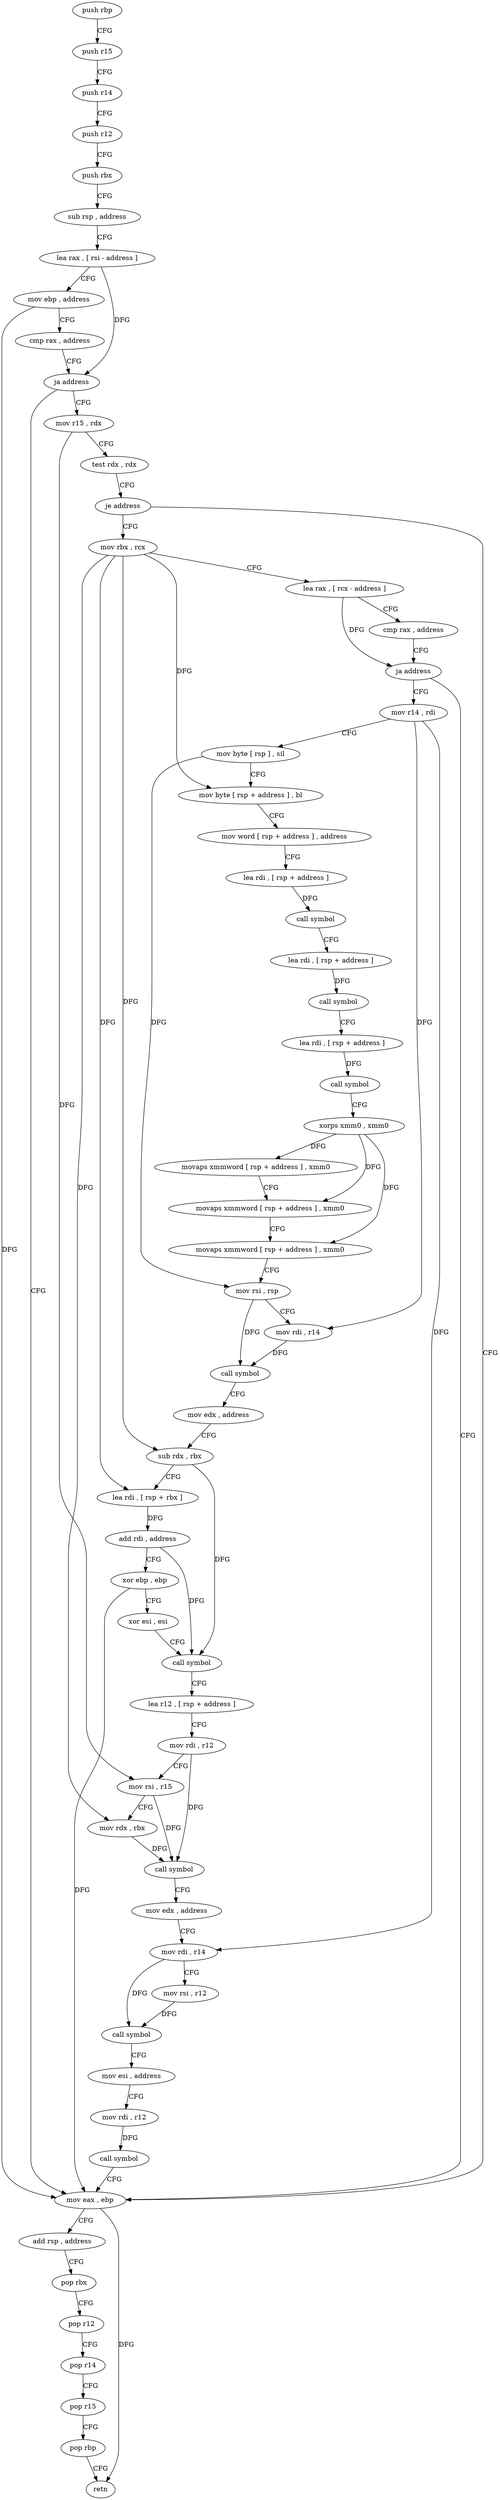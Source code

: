 digraph "func" {
"4207984" [label = "push rbp" ]
"4207985" [label = "push r15" ]
"4207987" [label = "push r14" ]
"4207989" [label = "push r12" ]
"4207991" [label = "push rbx" ]
"4207992" [label = "sub rsp , address" ]
"4207999" [label = "lea rax , [ rsi - address ]" ]
"4208003" [label = "mov ebp , address" ]
"4208008" [label = "cmp rax , address" ]
"4208012" [label = "ja address" ]
"4208197" [label = "mov eax , ebp" ]
"4208018" [label = "mov r15 , rdx" ]
"4208199" [label = "add rsp , address" ]
"4208206" [label = "pop rbx" ]
"4208207" [label = "pop r12" ]
"4208209" [label = "pop r14" ]
"4208211" [label = "pop r15" ]
"4208213" [label = "pop rbp" ]
"4208214" [label = "retn" ]
"4208021" [label = "test rdx , rdx" ]
"4208024" [label = "je address" ]
"4208030" [label = "mov rbx , rcx" ]
"4208033" [label = "lea rax , [ rcx - address ]" ]
"4208037" [label = "cmp rax , address" ]
"4208041" [label = "ja address" ]
"4208047" [label = "mov r14 , rdi" ]
"4208050" [label = "mov byte [ rsp ] , sil" ]
"4208054" [label = "mov byte [ rsp + address ] , bl" ]
"4208058" [label = "mov word [ rsp + address ] , address" ]
"4208065" [label = "lea rdi , [ rsp + address ]" ]
"4208070" [label = "call symbol" ]
"4208075" [label = "lea rdi , [ rsp + address ]" ]
"4208080" [label = "call symbol" ]
"4208085" [label = "lea rdi , [ rsp + address ]" ]
"4208090" [label = "call symbol" ]
"4208095" [label = "xorps xmm0 , xmm0" ]
"4208098" [label = "movaps xmmword [ rsp + address ] , xmm0" ]
"4208103" [label = "movaps xmmword [ rsp + address ] , xmm0" ]
"4208108" [label = "movaps xmmword [ rsp + address ] , xmm0" ]
"4208113" [label = "mov rsi , rsp" ]
"4208116" [label = "mov rdi , r14" ]
"4208119" [label = "call symbol" ]
"4208124" [label = "mov edx , address" ]
"4208129" [label = "sub rdx , rbx" ]
"4208132" [label = "lea rdi , [ rsp + rbx ]" ]
"4208136" [label = "add rdi , address" ]
"4208140" [label = "xor ebp , ebp" ]
"4208142" [label = "xor esi , esi" ]
"4208144" [label = "call symbol" ]
"4208149" [label = "lea r12 , [ rsp + address ]" ]
"4208154" [label = "mov rdi , r12" ]
"4208157" [label = "mov rsi , r15" ]
"4208160" [label = "mov rdx , rbx" ]
"4208163" [label = "call symbol" ]
"4208168" [label = "mov edx , address" ]
"4208173" [label = "mov rdi , r14" ]
"4208176" [label = "mov rsi , r12" ]
"4208179" [label = "call symbol" ]
"4208184" [label = "mov esi , address" ]
"4208189" [label = "mov rdi , r12" ]
"4208192" [label = "call symbol" ]
"4207984" -> "4207985" [ label = "CFG" ]
"4207985" -> "4207987" [ label = "CFG" ]
"4207987" -> "4207989" [ label = "CFG" ]
"4207989" -> "4207991" [ label = "CFG" ]
"4207991" -> "4207992" [ label = "CFG" ]
"4207992" -> "4207999" [ label = "CFG" ]
"4207999" -> "4208003" [ label = "CFG" ]
"4207999" -> "4208012" [ label = "DFG" ]
"4208003" -> "4208008" [ label = "CFG" ]
"4208003" -> "4208197" [ label = "DFG" ]
"4208008" -> "4208012" [ label = "CFG" ]
"4208012" -> "4208197" [ label = "CFG" ]
"4208012" -> "4208018" [ label = "CFG" ]
"4208197" -> "4208199" [ label = "CFG" ]
"4208197" -> "4208214" [ label = "DFG" ]
"4208018" -> "4208021" [ label = "CFG" ]
"4208018" -> "4208157" [ label = "DFG" ]
"4208199" -> "4208206" [ label = "CFG" ]
"4208206" -> "4208207" [ label = "CFG" ]
"4208207" -> "4208209" [ label = "CFG" ]
"4208209" -> "4208211" [ label = "CFG" ]
"4208211" -> "4208213" [ label = "CFG" ]
"4208213" -> "4208214" [ label = "CFG" ]
"4208021" -> "4208024" [ label = "CFG" ]
"4208024" -> "4208197" [ label = "CFG" ]
"4208024" -> "4208030" [ label = "CFG" ]
"4208030" -> "4208033" [ label = "CFG" ]
"4208030" -> "4208054" [ label = "DFG" ]
"4208030" -> "4208129" [ label = "DFG" ]
"4208030" -> "4208132" [ label = "DFG" ]
"4208030" -> "4208160" [ label = "DFG" ]
"4208033" -> "4208037" [ label = "CFG" ]
"4208033" -> "4208041" [ label = "DFG" ]
"4208037" -> "4208041" [ label = "CFG" ]
"4208041" -> "4208197" [ label = "CFG" ]
"4208041" -> "4208047" [ label = "CFG" ]
"4208047" -> "4208050" [ label = "CFG" ]
"4208047" -> "4208116" [ label = "DFG" ]
"4208047" -> "4208173" [ label = "DFG" ]
"4208050" -> "4208054" [ label = "CFG" ]
"4208050" -> "4208113" [ label = "DFG" ]
"4208054" -> "4208058" [ label = "CFG" ]
"4208058" -> "4208065" [ label = "CFG" ]
"4208065" -> "4208070" [ label = "DFG" ]
"4208070" -> "4208075" [ label = "CFG" ]
"4208075" -> "4208080" [ label = "DFG" ]
"4208080" -> "4208085" [ label = "CFG" ]
"4208085" -> "4208090" [ label = "DFG" ]
"4208090" -> "4208095" [ label = "CFG" ]
"4208095" -> "4208098" [ label = "DFG" ]
"4208095" -> "4208103" [ label = "DFG" ]
"4208095" -> "4208108" [ label = "DFG" ]
"4208098" -> "4208103" [ label = "CFG" ]
"4208103" -> "4208108" [ label = "CFG" ]
"4208108" -> "4208113" [ label = "CFG" ]
"4208113" -> "4208116" [ label = "CFG" ]
"4208113" -> "4208119" [ label = "DFG" ]
"4208116" -> "4208119" [ label = "DFG" ]
"4208119" -> "4208124" [ label = "CFG" ]
"4208124" -> "4208129" [ label = "CFG" ]
"4208129" -> "4208132" [ label = "CFG" ]
"4208129" -> "4208144" [ label = "DFG" ]
"4208132" -> "4208136" [ label = "DFG" ]
"4208136" -> "4208140" [ label = "CFG" ]
"4208136" -> "4208144" [ label = "DFG" ]
"4208140" -> "4208142" [ label = "CFG" ]
"4208140" -> "4208197" [ label = "DFG" ]
"4208142" -> "4208144" [ label = "CFG" ]
"4208144" -> "4208149" [ label = "CFG" ]
"4208149" -> "4208154" [ label = "CFG" ]
"4208154" -> "4208157" [ label = "CFG" ]
"4208154" -> "4208163" [ label = "DFG" ]
"4208157" -> "4208160" [ label = "CFG" ]
"4208157" -> "4208163" [ label = "DFG" ]
"4208160" -> "4208163" [ label = "DFG" ]
"4208163" -> "4208168" [ label = "CFG" ]
"4208168" -> "4208173" [ label = "CFG" ]
"4208173" -> "4208176" [ label = "CFG" ]
"4208173" -> "4208179" [ label = "DFG" ]
"4208176" -> "4208179" [ label = "DFG" ]
"4208179" -> "4208184" [ label = "CFG" ]
"4208184" -> "4208189" [ label = "CFG" ]
"4208189" -> "4208192" [ label = "DFG" ]
"4208192" -> "4208197" [ label = "CFG" ]
}
